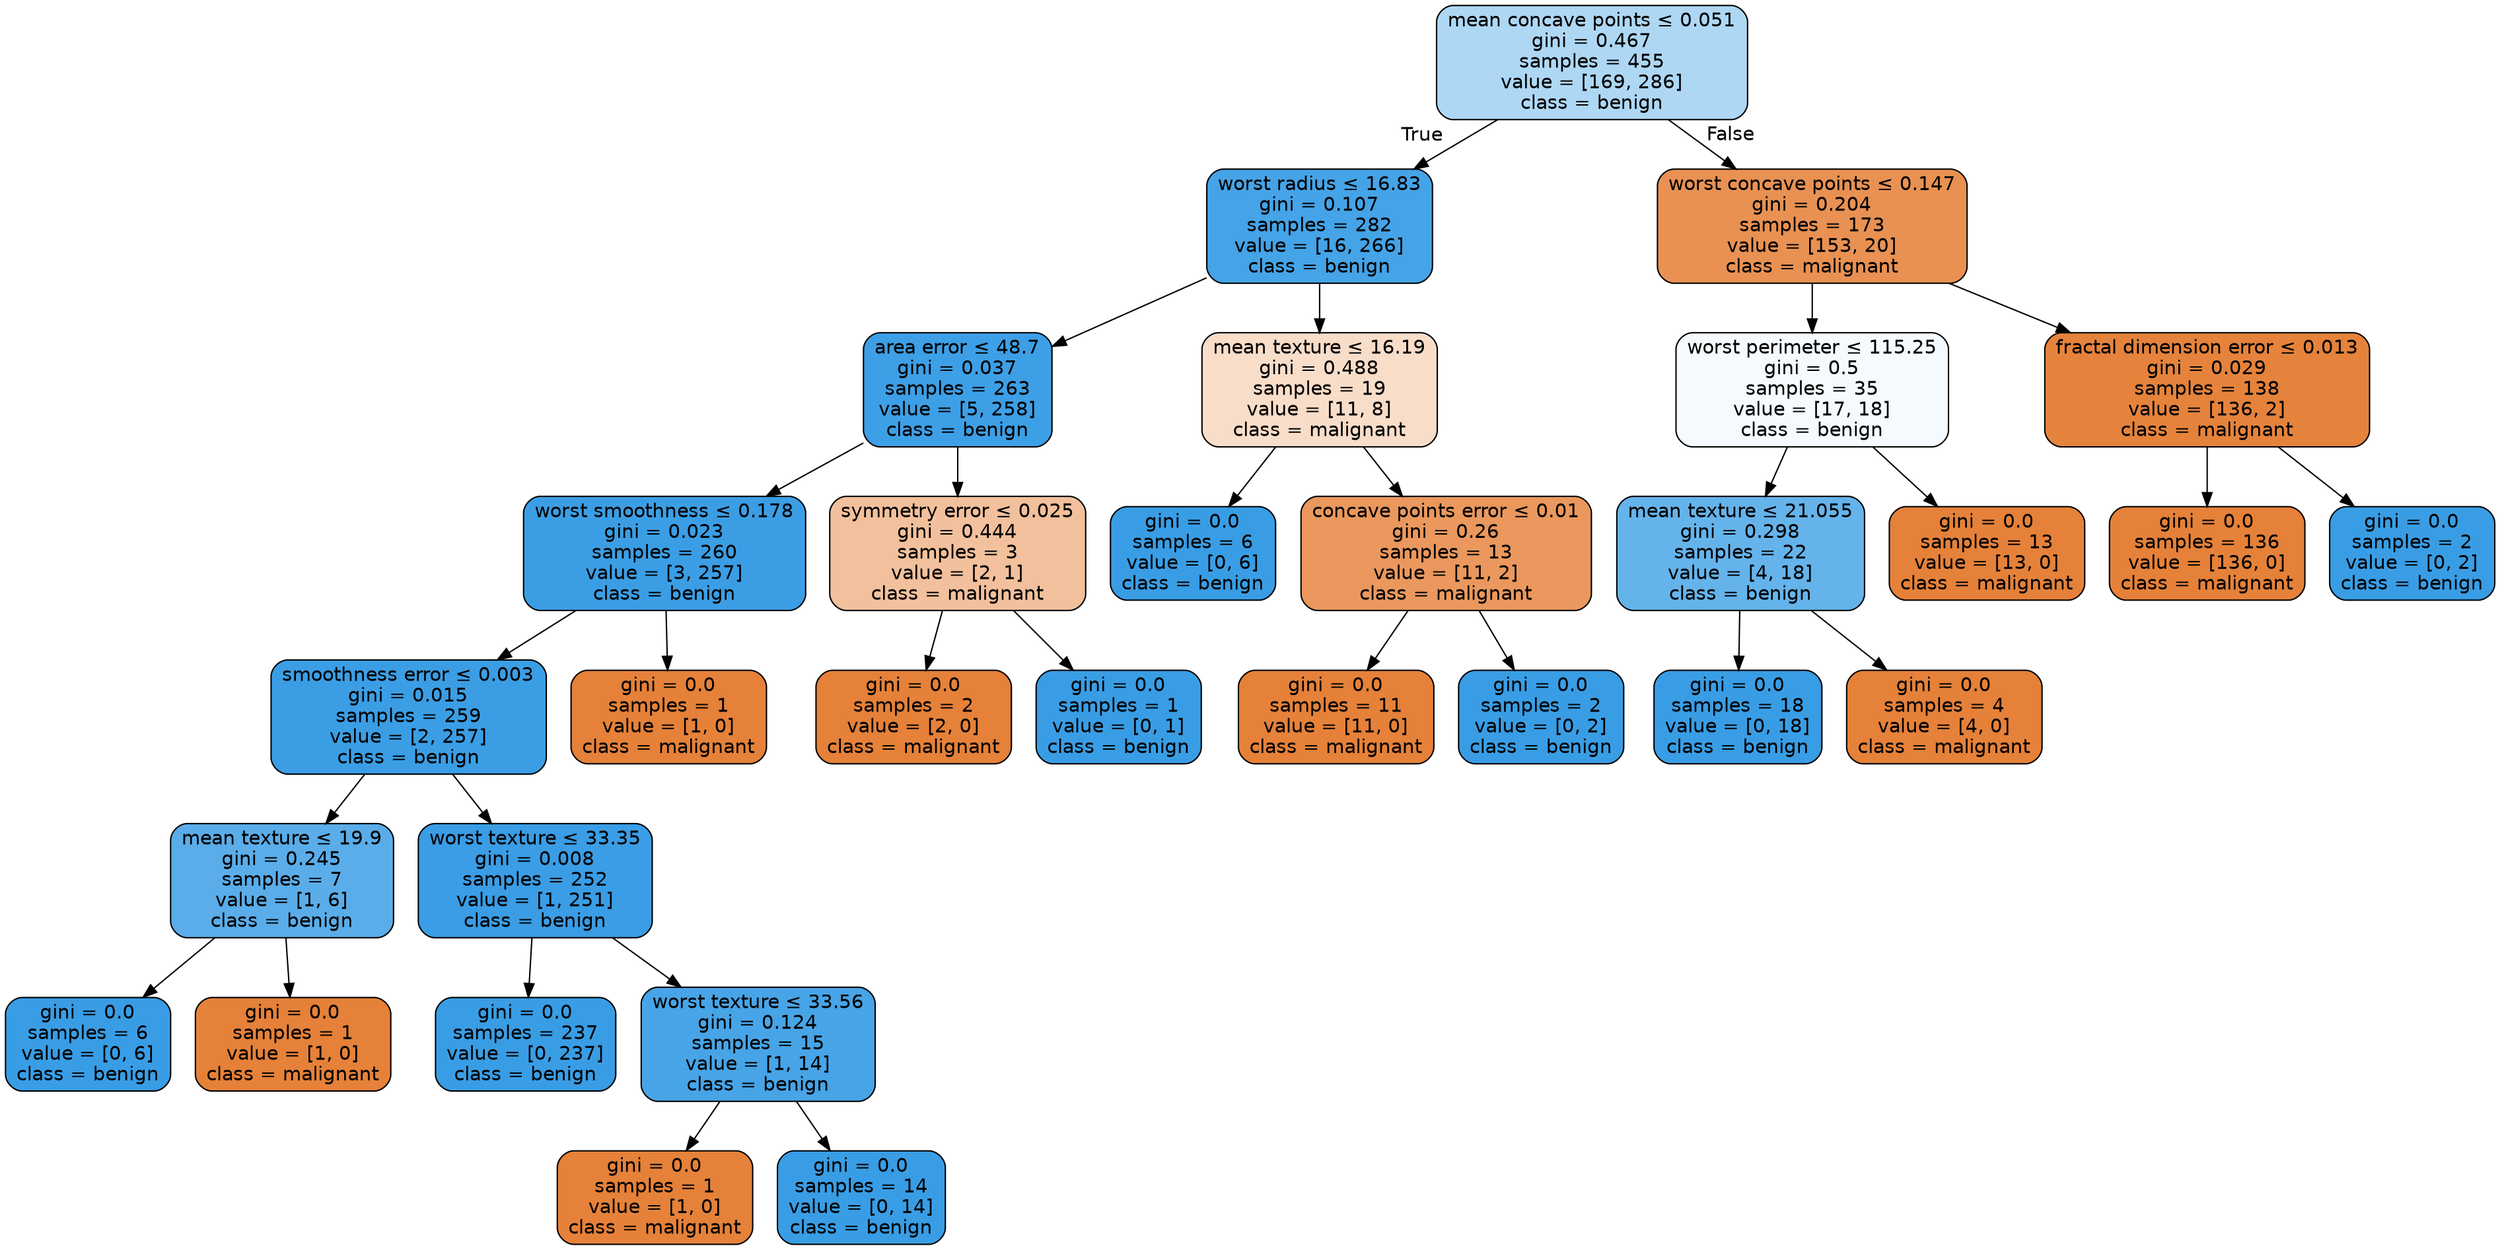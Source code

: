 digraph Tree {
node [shape=box, style="filled, rounded", color="black", fontname="helvetica"] ;
edge [fontname="helvetica"] ;
0 [label=<mean concave points &le; 0.051<br/>gini = 0.467<br/>samples = 455<br/>value = [169, 286]<br/>class = benign>, fillcolor="#aed7f4"] ;
1 [label=<worst radius &le; 16.83<br/>gini = 0.107<br/>samples = 282<br/>value = [16, 266]<br/>class = benign>, fillcolor="#45a3e7"] ;
0 -> 1 [labeldistance=2.5, labelangle=45, headlabel="True"] ;
2 [label=<area error &le; 48.7<br/>gini = 0.037<br/>samples = 263<br/>value = [5, 258]<br/>class = benign>, fillcolor="#3d9fe6"] ;
1 -> 2 ;
3 [label=<worst smoothness &le; 0.178<br/>gini = 0.023<br/>samples = 260<br/>value = [3, 257]<br/>class = benign>, fillcolor="#3b9ee5"] ;
2 -> 3 ;
4 [label=<smoothness error &le; 0.003<br/>gini = 0.015<br/>samples = 259<br/>value = [2, 257]<br/>class = benign>, fillcolor="#3b9ee5"] ;
3 -> 4 ;
5 [label=<mean texture &le; 19.9<br/>gini = 0.245<br/>samples = 7<br/>value = [1, 6]<br/>class = benign>, fillcolor="#5aade9"] ;
4 -> 5 ;
6 [label=<gini = 0.0<br/>samples = 6<br/>value = [0, 6]<br/>class = benign>, fillcolor="#399de5"] ;
5 -> 6 ;
7 [label=<gini = 0.0<br/>samples = 1<br/>value = [1, 0]<br/>class = malignant>, fillcolor="#e58139"] ;
5 -> 7 ;
8 [label=<worst texture &le; 33.35<br/>gini = 0.008<br/>samples = 252<br/>value = [1, 251]<br/>class = benign>, fillcolor="#3a9de5"] ;
4 -> 8 ;
9 [label=<gini = 0.0<br/>samples = 237<br/>value = [0, 237]<br/>class = benign>, fillcolor="#399de5"] ;
8 -> 9 ;
10 [label=<worst texture &le; 33.56<br/>gini = 0.124<br/>samples = 15<br/>value = [1, 14]<br/>class = benign>, fillcolor="#47a4e7"] ;
8 -> 10 ;
11 [label=<gini = 0.0<br/>samples = 1<br/>value = [1, 0]<br/>class = malignant>, fillcolor="#e58139"] ;
10 -> 11 ;
12 [label=<gini = 0.0<br/>samples = 14<br/>value = [0, 14]<br/>class = benign>, fillcolor="#399de5"] ;
10 -> 12 ;
13 [label=<gini = 0.0<br/>samples = 1<br/>value = [1, 0]<br/>class = malignant>, fillcolor="#e58139"] ;
3 -> 13 ;
14 [label=<symmetry error &le; 0.025<br/>gini = 0.444<br/>samples = 3<br/>value = [2, 1]<br/>class = malignant>, fillcolor="#f2c09c"] ;
2 -> 14 ;
15 [label=<gini = 0.0<br/>samples = 2<br/>value = [2, 0]<br/>class = malignant>, fillcolor="#e58139"] ;
14 -> 15 ;
16 [label=<gini = 0.0<br/>samples = 1<br/>value = [0, 1]<br/>class = benign>, fillcolor="#399de5"] ;
14 -> 16 ;
17 [label=<mean texture &le; 16.19<br/>gini = 0.488<br/>samples = 19<br/>value = [11, 8]<br/>class = malignant>, fillcolor="#f8ddc9"] ;
1 -> 17 ;
18 [label=<gini = 0.0<br/>samples = 6<br/>value = [0, 6]<br/>class = benign>, fillcolor="#399de5"] ;
17 -> 18 ;
19 [label=<concave points error &le; 0.01<br/>gini = 0.26<br/>samples = 13<br/>value = [11, 2]<br/>class = malignant>, fillcolor="#ea985d"] ;
17 -> 19 ;
20 [label=<gini = 0.0<br/>samples = 11<br/>value = [11, 0]<br/>class = malignant>, fillcolor="#e58139"] ;
19 -> 20 ;
21 [label=<gini = 0.0<br/>samples = 2<br/>value = [0, 2]<br/>class = benign>, fillcolor="#399de5"] ;
19 -> 21 ;
22 [label=<worst concave points &le; 0.147<br/>gini = 0.204<br/>samples = 173<br/>value = [153, 20]<br/>class = malignant>, fillcolor="#e89153"] ;
0 -> 22 [labeldistance=2.5, labelangle=-45, headlabel="False"] ;
23 [label=<worst perimeter &le; 115.25<br/>gini = 0.5<br/>samples = 35<br/>value = [17, 18]<br/>class = benign>, fillcolor="#f4fafe"] ;
22 -> 23 ;
24 [label=<mean texture &le; 21.055<br/>gini = 0.298<br/>samples = 22<br/>value = [4, 18]<br/>class = benign>, fillcolor="#65b3eb"] ;
23 -> 24 ;
25 [label=<gini = 0.0<br/>samples = 18<br/>value = [0, 18]<br/>class = benign>, fillcolor="#399de5"] ;
24 -> 25 ;
26 [label=<gini = 0.0<br/>samples = 4<br/>value = [4, 0]<br/>class = malignant>, fillcolor="#e58139"] ;
24 -> 26 ;
27 [label=<gini = 0.0<br/>samples = 13<br/>value = [13, 0]<br/>class = malignant>, fillcolor="#e58139"] ;
23 -> 27 ;
28 [label=<fractal dimension error &le; 0.013<br/>gini = 0.029<br/>samples = 138<br/>value = [136, 2]<br/>class = malignant>, fillcolor="#e5833c"] ;
22 -> 28 ;
29 [label=<gini = 0.0<br/>samples = 136<br/>value = [136, 0]<br/>class = malignant>, fillcolor="#e58139"] ;
28 -> 29 ;
30 [label=<gini = 0.0<br/>samples = 2<br/>value = [0, 2]<br/>class = benign>, fillcolor="#399de5"] ;
28 -> 30 ;
}
